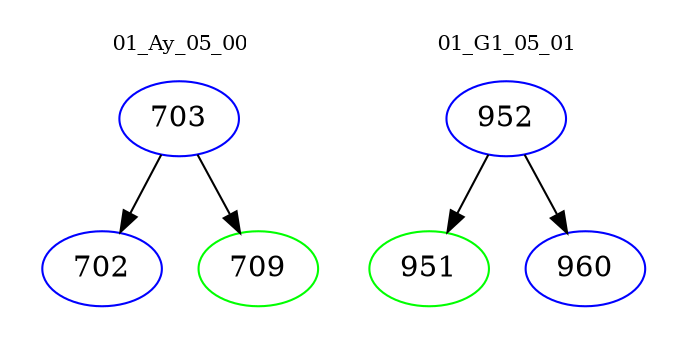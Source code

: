 digraph{
subgraph cluster_0 {
color = white
label = "01_Ay_05_00";
fontsize=10;
T0_703 [label="703", color="blue"]
T0_703 -> T0_702 [color="black"]
T0_702 [label="702", color="blue"]
T0_703 -> T0_709 [color="black"]
T0_709 [label="709", color="green"]
}
subgraph cluster_1 {
color = white
label = "01_G1_05_01";
fontsize=10;
T1_952 [label="952", color="blue"]
T1_952 -> T1_951 [color="black"]
T1_951 [label="951", color="green"]
T1_952 -> T1_960 [color="black"]
T1_960 [label="960", color="blue"]
}
}

